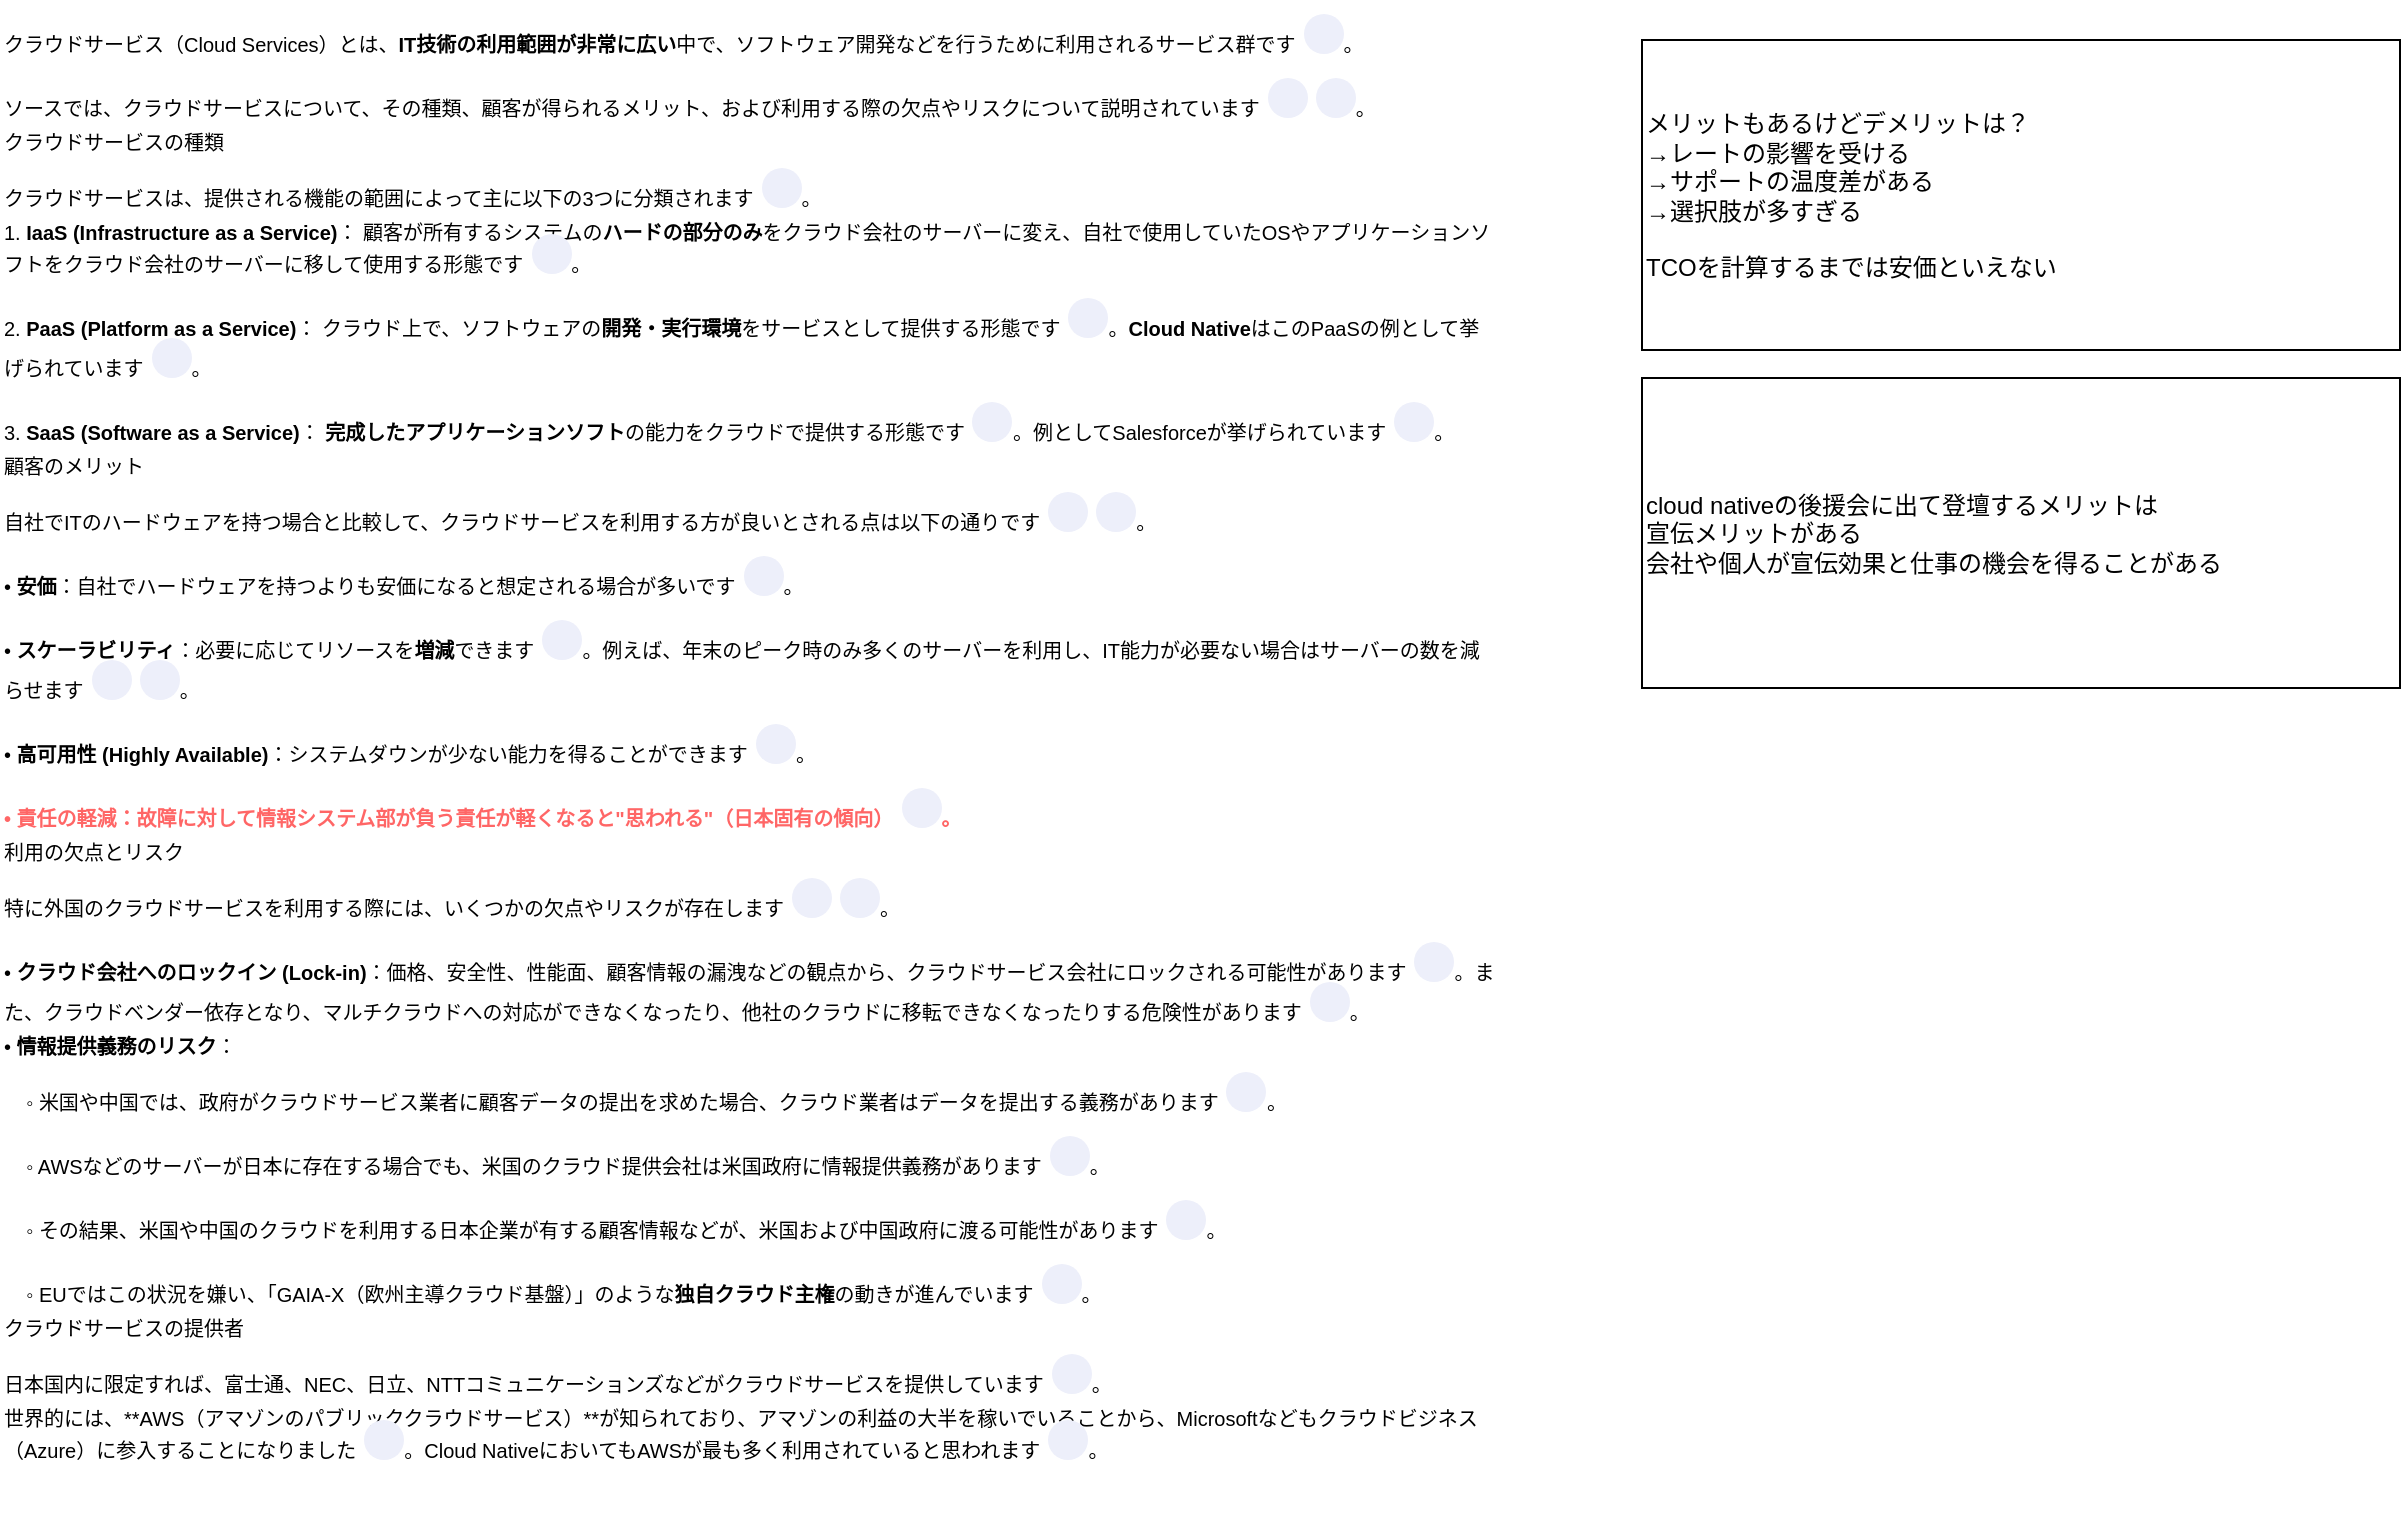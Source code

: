 <mxfile version="28.2.3">
  <diagram name="ページ1" id="MJAz-VtTbIhIS10xH3cN">
    <mxGraphModel dx="1078" dy="933" grid="0" gridSize="10" guides="1" tooltips="1" connect="1" arrows="1" fold="1" page="1" pageScale="1" pageWidth="827" pageHeight="1169" math="0" shadow="0">
      <root>
        <mxCell id="0" />
        <mxCell id="1" parent="0" />
        <mxCell id="_r5Ha-2MLwBzfNucuxSq-2" value="&lt;div style=&quot;line-height: 0%;&quot;&gt;&lt;div class=&quot;paragraph normal ng-star-inserted&quot; data-start-index=&quot;0&quot; style=&quot;font-style: normal; font-variant: normal; font-size-adjust: none; font-kerning: auto; font-optical-sizing: auto; font-feature-settings: normal; font-variation-settings: normal; font-weight: 400; font-stretch: normal; font-family: &amp;quot;Google Sans Text&amp;quot;, &amp;quot;Google Sans&amp;quot;, sans-serif; letter-spacing: normal; margin-block-end: 0.75rem;&quot;&gt;&lt;font style=&quot;font-size: 10px;&quot;&gt;&lt;span data-start-index=&quot;0&quot; class=&quot;ng-star-inserted&quot;&gt;クラウドサービス（Cloud Services）とは、&lt;/span&gt;&lt;b data-start-index=&quot;27&quot; class=&quot;ng-star-inserted&quot;&gt;IT技術の利用範囲が非常に広い&lt;/b&gt;&lt;span data-start-index=&quot;42&quot; class=&quot;ng-star-inserted&quot;&gt;中で、ソフトウェア開発などを行うために利用されるサービス群です&lt;/span&gt;&lt;span style=&quot;&quot; class=&quot;ng-star-inserted&quot;&gt;&lt;button class=&quot;xap-inline-dialog citation-marker ng-star-inserted&quot; aria-haspopup=&quot;dialog&quot; aria-describedby=&quot;cdk-describedby-message-ng-1-17&quot; data-disabled=&quot;false&quot; style=&quot;font-style: normal; font-variant: normal; font-size-adjust: none; font-kerning: auto; font-optical-sizing: auto; font-feature-settings: normal; font-variation-settings: normal; font-weight: 500; font-stretch: normal; line-height: 16px; font-family: &amp;quot;Google Sans Text&amp;quot;, &amp;quot;Google Sans&amp;quot;, sans-serif; letter-spacing: 0.096px; border: 0px; border-radius: 50%; height: 20px; margin-inline-start: 4px; min-width: 20px; cursor: pointer; background-color: rgb(237, 239, 250); color: rgb(27, 27, 28); transition: opacity 0.2s linear; opacity: 1; user-select: none;&quot;&gt;&lt;/button&gt;&lt;/span&gt;&lt;span data-start-index=&quot;73&quot; class=&quot;ng-star-inserted&quot;&gt;。&lt;/span&gt;&lt;/font&gt;&lt;/div&gt;&lt;div class=&quot;paragraph normal ng-star-inserted&quot; data-start-index=&quot;74&quot; style=&quot;font-style: normal; font-variant: normal; font-size-adjust: none; font-kerning: auto; font-optical-sizing: auto; font-feature-settings: normal; font-variation-settings: normal; font-weight: 400; font-stretch: normal; font-family: &amp;quot;Google Sans Text&amp;quot;, &amp;quot;Google Sans&amp;quot;, sans-serif; letter-spacing: normal; margin-block-end: 0.75rem;&quot;&gt;&lt;font style=&quot;font-size: 10px;&quot;&gt;&lt;span data-start-index=&quot;74&quot; class=&quot;ng-star-inserted&quot;&gt;ソースでは、クラウドサービスについて、その種類、顧客が得られるメリット、および利用する際の欠点やリスクについて説明されています&lt;/span&gt;&lt;span class=&quot;ng-star-inserted&quot;&gt;&lt;button class=&quot;xap-inline-dialog citation-marker ng-star-inserted&quot; aria-haspopup=&quot;dialog&quot; aria-describedby=&quot;cdk-describedby-message-ng-1-17&quot; data-disabled=&quot;false&quot; style=&quot;font-style: normal; font-variant: normal; font-size-adjust: none; font-kerning: auto; font-optical-sizing: auto; font-feature-settings: normal; font-variation-settings: normal; font-weight: 500; font-stretch: normal; line-height: 16px; font-family: &amp;quot;Google Sans Text&amp;quot;, &amp;quot;Google Sans&amp;quot;, sans-serif; letter-spacing: 0.096px; border: 0px; border-radius: 50%; height: 20px; margin-inline-start: 4px; min-width: 20px; cursor: pointer; background-color: rgb(237, 239, 250); color: rgb(27, 27, 28); transition: opacity 0.2s linear; opacity: 1; user-select: none;&quot;&gt;&lt;/button&gt;&lt;/span&gt;&lt;span class=&quot;ng-star-inserted&quot;&gt;&lt;button class=&quot;xap-inline-dialog citation-marker ng-star-inserted&quot; aria-haspopup=&quot;dialog&quot; aria-describedby=&quot;cdk-describedby-message-ng-1-17&quot; data-disabled=&quot;false&quot; style=&quot;font-style: normal; font-variant: normal; font-size-adjust: none; font-kerning: auto; font-optical-sizing: auto; font-feature-settings: normal; font-variation-settings: normal; font-weight: 500; font-stretch: normal; line-height: 16px; font-family: &amp;quot;Google Sans Text&amp;quot;, &amp;quot;Google Sans&amp;quot;, sans-serif; letter-spacing: 0.096px; border: 0px; border-radius: 50%; height: 20px; margin-inline-start: 4px; min-width: 20px; cursor: pointer; background-color: rgb(237, 239, 250); color: rgb(27, 27, 28); transition: opacity 0.2s linear; opacity: 1; user-select: none;&quot;&gt;&lt;/button&gt;&lt;/span&gt;&lt;span data-start-index=&quot;137&quot; class=&quot;ng-star-inserted&quot;&gt;。&lt;/span&gt;&lt;/font&gt;&lt;/div&gt;&lt;div class=&quot;paragraph heading3 ng-star-inserted&quot; data-start-index=&quot;138&quot; style=&quot;font-style: normal; font-variant: normal; font-size-adjust: none; font-kerning: auto; font-optical-sizing: auto; font-feature-settings: normal; font-variation-settings: normal; font-weight: 500; font-stretch: normal; font-family: &amp;quot;Google Sans Text&amp;quot;, &amp;quot;Google Sans&amp;quot;, sans-serif; letter-spacing: normal; margin-block-end: 0.75rem;&quot;&gt;&lt;span data-start-index=&quot;138&quot; class=&quot;ng-star-inserted&quot;&gt;&lt;font style=&quot;font-size: 10px;&quot;&gt;クラウドサービスの種類&lt;/font&gt;&lt;/span&gt;&lt;/div&gt;&lt;div class=&quot;paragraph normal ng-star-inserted&quot; data-start-index=&quot;149&quot; style=&quot;font-style: normal; font-variant: normal; font-size-adjust: none; font-kerning: auto; font-optical-sizing: auto; font-feature-settings: normal; font-variation-settings: normal; font-weight: 400; font-stretch: normal; font-family: &amp;quot;Google Sans Text&amp;quot;, &amp;quot;Google Sans&amp;quot;, sans-serif; letter-spacing: normal; margin-block-end: 0.75rem;&quot;&gt;&lt;font style=&quot;font-size: 10px;&quot;&gt;&lt;span data-start-index=&quot;149&quot; class=&quot;ng-star-inserted&quot;&gt;クラウドサービスは、提供される機能の範囲によって主に以下の3つに分類されます&lt;/span&gt;&lt;span class=&quot;ng-star-inserted&quot;&gt;&lt;button class=&quot;xap-inline-dialog citation-marker ng-star-inserted&quot; aria-haspopup=&quot;dialog&quot; aria-describedby=&quot;cdk-describedby-message-ng-1-17&quot; data-disabled=&quot;false&quot; style=&quot;font-style: normal; font-variant: normal; font-size-adjust: none; font-kerning: auto; font-optical-sizing: auto; font-feature-settings: normal; font-variation-settings: normal; font-weight: 500; font-stretch: normal; line-height: 16px; font-family: &amp;quot;Google Sans Text&amp;quot;, &amp;quot;Google Sans&amp;quot;, sans-serif; letter-spacing: 0.096px; border: 0px; border-radius: 50%; height: 20px; margin-inline-start: 4px; min-width: 20px; cursor: pointer; background-color: rgb(237, 239, 250); color: rgb(27, 27, 28); transition: opacity 0.2s linear; opacity: 1; user-select: none;&quot;&gt;&lt;/button&gt;&lt;/span&gt;&lt;span data-start-index=&quot;187&quot; class=&quot;ng-star-inserted&quot;&gt;。&lt;/span&gt;&lt;/font&gt;&lt;/div&gt;&lt;div class=&quot;paragraph normal ng-star-inserted&quot; data-start-index=&quot;188&quot; style=&quot;font-style: normal; font-variant: normal; font-size-adjust: none; font-kerning: auto; font-optical-sizing: auto; font-feature-settings: normal; font-variation-settings: normal; font-weight: 400; font-stretch: normal; font-family: &amp;quot;Google Sans Text&amp;quot;, &amp;quot;Google Sans&amp;quot;, sans-serif; letter-spacing: normal; margin-block-end: 0.75rem;&quot;&gt;&lt;font style=&quot;font-size: 10px;&quot;&gt;&lt;span class=&quot;ng-star-inserted&quot;&gt;1. &lt;/span&gt;&lt;b data-start-index=&quot;188&quot; class=&quot;ng-star-inserted&quot;&gt;IaaS (Infrastructure as a Service)&lt;/b&gt;&lt;span data-start-index=&quot;222&quot; class=&quot;ng-star-inserted&quot;&gt;：&lt;/span&gt;&lt;span data-start-index=&quot;223&quot; class=&quot;ng-star-inserted&quot;&gt; &lt;/span&gt;&lt;span data-start-index=&quot;224&quot; class=&quot;ng-star-inserted&quot;&gt;顧客が所有するシステムの&lt;/span&gt;&lt;b data-start-index=&quot;236&quot; class=&quot;ng-star-inserted&quot;&gt;ハードの部分のみ&lt;/b&gt;&lt;span data-start-index=&quot;244&quot; class=&quot;ng-star-inserted&quot;&gt;をクラウド会社のサーバーに変え、自社で使用していたOSやアプリケーションソフトをクラウド会社のサーバーに移して使用する形態です&lt;/span&gt;&lt;span class=&quot;ng-star-inserted&quot;&gt;&lt;button class=&quot;xap-inline-dialog citation-marker ng-star-inserted&quot; aria-haspopup=&quot;dialog&quot; aria-describedby=&quot;cdk-describedby-message-ng-1-17&quot; data-disabled=&quot;false&quot; style=&quot;font-style: normal; font-variant: normal; font-size-adjust: none; font-kerning: auto; font-optical-sizing: auto; font-feature-settings: normal; font-variation-settings: normal; font-weight: 500; font-stretch: normal; line-height: 16px; font-family: &amp;quot;Google Sans Text&amp;quot;, &amp;quot;Google Sans&amp;quot;, sans-serif; letter-spacing: 0.096px; border: 0px; border-radius: 50%; height: 20px; margin-inline-start: 4px; min-width: 20px; cursor: pointer; background-color: rgb(237, 239, 250); color: rgb(27, 27, 28); transition: opacity 0.2s linear; opacity: 1; user-select: none;&quot;&gt;&lt;/button&gt;&lt;/span&gt;&lt;span data-start-index=&quot;307&quot; class=&quot;ng-star-inserted&quot;&gt;。&lt;/span&gt;&lt;/font&gt;&lt;/div&gt;&lt;div class=&quot;paragraph normal ng-star-inserted&quot; data-start-index=&quot;308&quot; style=&quot;font-style: normal; font-variant: normal; font-size-adjust: none; font-kerning: auto; font-optical-sizing: auto; font-feature-settings: normal; font-variation-settings: normal; font-weight: 400; font-stretch: normal; font-family: &amp;quot;Google Sans Text&amp;quot;, &amp;quot;Google Sans&amp;quot;, sans-serif; letter-spacing: normal; margin-block-end: 0.75rem;&quot;&gt;&lt;font style=&quot;font-size: 10px;&quot;&gt;&lt;span class=&quot;ng-star-inserted&quot;&gt;2. &lt;/span&gt;&lt;b data-start-index=&quot;308&quot; class=&quot;ng-star-inserted&quot;&gt;PaaS (Platform as a Service)&lt;/b&gt;&lt;span data-start-index=&quot;336&quot; class=&quot;ng-star-inserted&quot;&gt;：&lt;/span&gt;&lt;span data-start-index=&quot;337&quot; class=&quot;ng-star-inserted&quot;&gt; &lt;/span&gt;&lt;span data-start-index=&quot;338&quot; class=&quot;ng-star-inserted&quot;&gt;クラウド上で、ソフトウェアの&lt;/span&gt;&lt;b data-start-index=&quot;352&quot; class=&quot;ng-star-inserted&quot;&gt;開発・実行環境&lt;/b&gt;&lt;span data-start-index=&quot;359&quot; class=&quot;ng-star-inserted&quot;&gt;をサービスとして提供する形態です&lt;/span&gt;&lt;span class=&quot;ng-star-inserted&quot;&gt;&lt;button class=&quot;xap-inline-dialog citation-marker ng-star-inserted&quot; aria-haspopup=&quot;dialog&quot; aria-describedby=&quot;cdk-describedby-message-ng-1-17&quot; data-disabled=&quot;false&quot; style=&quot;font-style: normal; font-variant: normal; font-size-adjust: none; font-kerning: auto; font-optical-sizing: auto; font-feature-settings: normal; font-variation-settings: normal; font-weight: 500; font-stretch: normal; line-height: 16px; font-family: &amp;quot;Google Sans Text&amp;quot;, &amp;quot;Google Sans&amp;quot;, sans-serif; letter-spacing: 0.096px; border: 0px; border-radius: 50%; height: 20px; margin-inline-start: 4px; min-width: 20px; cursor: pointer; background-color: rgb(237, 239, 250); color: rgb(27, 27, 28); transition: opacity 0.2s linear; opacity: 1; user-select: none;&quot;&gt;&lt;/button&gt;&lt;/span&gt;&lt;span data-start-index=&quot;375&quot; class=&quot;ng-star-inserted&quot;&gt;。&lt;/span&gt;&lt;b data-start-index=&quot;376&quot; class=&quot;ng-star-inserted&quot;&gt;Cloud Native&lt;/b&gt;&lt;span data-start-index=&quot;388&quot; class=&quot;ng-star-inserted&quot;&gt;はこのPaaSの例として挙げられています&lt;/span&gt;&lt;span class=&quot;ng-star-inserted&quot;&gt;&lt;button class=&quot;xap-inline-dialog citation-marker ng-star-inserted&quot; aria-haspopup=&quot;dialog&quot; aria-describedby=&quot;cdk-describedby-message-ng-1-17&quot; data-disabled=&quot;false&quot; style=&quot;font-style: normal; font-variant: normal; font-size-adjust: none; font-kerning: auto; font-optical-sizing: auto; font-feature-settings: normal; font-variation-settings: normal; font-weight: 500; font-stretch: normal; line-height: 16px; font-family: &amp;quot;Google Sans Text&amp;quot;, &amp;quot;Google Sans&amp;quot;, sans-serif; letter-spacing: 0.096px; border: 0px; border-radius: 50%; height: 20px; margin-inline-start: 4px; min-width: 20px; cursor: pointer; background-color: rgb(237, 239, 250); color: rgb(27, 27, 28); transition: opacity 0.2s linear; opacity: 1; user-select: none;&quot;&gt;&lt;/button&gt;&lt;/span&gt;&lt;span data-start-index=&quot;408&quot; class=&quot;ng-star-inserted&quot;&gt;。&lt;/span&gt;&lt;/font&gt;&lt;/div&gt;&lt;div class=&quot;paragraph normal ng-star-inserted&quot; data-start-index=&quot;409&quot; style=&quot;font-style: normal; font-variant: normal; font-size-adjust: none; font-kerning: auto; font-optical-sizing: auto; font-feature-settings: normal; font-variation-settings: normal; font-weight: 400; font-stretch: normal; font-family: &amp;quot;Google Sans Text&amp;quot;, &amp;quot;Google Sans&amp;quot;, sans-serif; letter-spacing: normal; margin-block-end: 0.75rem;&quot;&gt;&lt;font style=&quot;font-size: 10px;&quot;&gt;&lt;span class=&quot;ng-star-inserted&quot;&gt;3. &lt;/span&gt;&lt;b data-start-index=&quot;409&quot; class=&quot;ng-star-inserted&quot;&gt;SaaS (Software as a Service)&lt;/b&gt;&lt;span data-start-index=&quot;437&quot; class=&quot;ng-star-inserted&quot;&gt;：&lt;/span&gt;&lt;span data-start-index=&quot;438&quot; class=&quot;ng-star-inserted&quot;&gt; &lt;/span&gt;&lt;b data-start-index=&quot;439&quot; class=&quot;ng-star-inserted&quot;&gt;完成したアプリケーションソフト&lt;/b&gt;&lt;span data-start-index=&quot;454&quot; class=&quot;ng-star-inserted&quot;&gt;の能力をクラウドで提供する形態です&lt;/span&gt;&lt;span class=&quot;ng-star-inserted&quot;&gt;&lt;button class=&quot;xap-inline-dialog citation-marker ng-star-inserted&quot; aria-haspopup=&quot;dialog&quot; aria-describedby=&quot;cdk-describedby-message-ng-1-17&quot; data-disabled=&quot;false&quot; style=&quot;font-style: normal; font-variant: normal; font-size-adjust: none; font-kerning: auto; font-optical-sizing: auto; font-feature-settings: normal; font-variation-settings: normal; font-weight: 500; font-stretch: normal; line-height: 16px; font-family: &amp;quot;Google Sans Text&amp;quot;, &amp;quot;Google Sans&amp;quot;, sans-serif; letter-spacing: 0.096px; border: 0px; border-radius: 50%; height: 20px; margin-inline-start: 4px; min-width: 20px; cursor: pointer; background-color: rgb(237, 239, 250); color: rgb(27, 27, 28); transition: opacity 0.2s linear; opacity: 1; user-select: none;&quot;&gt;&lt;/button&gt;&lt;/span&gt;&lt;span data-start-index=&quot;471&quot; class=&quot;ng-star-inserted&quot;&gt;。例としてSalesforceが挙げられています&lt;/span&gt;&lt;span class=&quot;ng-star-inserted&quot;&gt;&lt;button class=&quot;xap-inline-dialog citation-marker ng-star-inserted&quot; aria-haspopup=&quot;dialog&quot; aria-describedby=&quot;cdk-describedby-message-ng-1-17&quot; data-disabled=&quot;false&quot; style=&quot;font-style: normal; font-variant: normal; font-size-adjust: none; font-kerning: auto; font-optical-sizing: auto; font-feature-settings: normal; font-variation-settings: normal; font-weight: 500; font-stretch: normal; line-height: 16px; font-family: &amp;quot;Google Sans Text&amp;quot;, &amp;quot;Google Sans&amp;quot;, sans-serif; letter-spacing: 0.096px; border: 0px; border-radius: 50%; height: 20px; margin-inline-start: 4px; min-width: 20px; cursor: pointer; background-color: rgb(237, 239, 250); color: rgb(27, 27, 28); transition: opacity 0.2s linear; opacity: 1; user-select: none;&quot;&gt;&lt;/button&gt;&lt;/span&gt;&lt;span data-start-index=&quot;495&quot; class=&quot;ng-star-inserted&quot;&gt;。&lt;/span&gt;&lt;/font&gt;&lt;/div&gt;&lt;div class=&quot;paragraph heading3 ng-star-inserted&quot; data-start-index=&quot;496&quot; style=&quot;font-style: normal; font-variant: normal; font-size-adjust: none; font-kerning: auto; font-optical-sizing: auto; font-feature-settings: normal; font-variation-settings: normal; font-weight: 500; font-stretch: normal; font-family: &amp;quot;Google Sans Text&amp;quot;, &amp;quot;Google Sans&amp;quot;, sans-serif; letter-spacing: normal; margin-block-end: 0.75rem;&quot;&gt;&lt;span data-start-index=&quot;496&quot; class=&quot;ng-star-inserted&quot;&gt;&lt;font style=&quot;font-size: 10px;&quot;&gt;顧客のメリット&lt;/font&gt;&lt;/span&gt;&lt;/div&gt;&lt;div class=&quot;paragraph normal ng-star-inserted&quot; data-start-index=&quot;503&quot; style=&quot;font-style: normal; font-variant: normal; font-size-adjust: none; font-kerning: auto; font-optical-sizing: auto; font-feature-settings: normal; font-variation-settings: normal; font-weight: 400; font-stretch: normal; font-family: &amp;quot;Google Sans Text&amp;quot;, &amp;quot;Google Sans&amp;quot;, sans-serif; letter-spacing: normal; margin-block-end: 0.75rem;&quot;&gt;&lt;font style=&quot;font-size: 10px;&quot;&gt;&lt;span data-start-index=&quot;503&quot; class=&quot;ng-star-inserted&quot;&gt;自社でITのハードウェアを持つ場合と比較して、クラウドサービスを利用する方が良いとされる点は以下の通りです&lt;/span&gt;&lt;span class=&quot;ng-star-inserted&quot;&gt;&lt;button class=&quot;xap-inline-dialog citation-marker ng-star-inserted&quot; aria-haspopup=&quot;dialog&quot; aria-describedby=&quot;cdk-describedby-message-ng-1-17&quot; data-disabled=&quot;false&quot; style=&quot;font-style: normal; font-variant: normal; font-size-adjust: none; font-kerning: auto; font-optical-sizing: auto; font-feature-settings: normal; font-variation-settings: normal; font-weight: 500; font-stretch: normal; line-height: 16px; font-family: &amp;quot;Google Sans Text&amp;quot;, &amp;quot;Google Sans&amp;quot;, sans-serif; letter-spacing: 0.096px; border: 0px; border-radius: 50%; height: 20px; margin-inline-start: 4px; min-width: 20px; cursor: pointer; background-color: rgb(237, 239, 250); color: rgb(27, 27, 28); transition: opacity 0.2s linear; opacity: 1; user-select: none;&quot;&gt;&lt;/button&gt;&lt;/span&gt;&lt;span class=&quot;ng-star-inserted&quot;&gt;&lt;button class=&quot;xap-inline-dialog citation-marker ng-star-inserted&quot; aria-haspopup=&quot;dialog&quot; aria-describedby=&quot;cdk-describedby-message-ng-1-17&quot; data-disabled=&quot;false&quot; style=&quot;font-style: normal; font-variant: normal; font-size-adjust: none; font-kerning: auto; font-optical-sizing: auto; font-feature-settings: normal; font-variation-settings: normal; font-weight: 500; font-stretch: normal; line-height: 16px; font-family: &amp;quot;Google Sans Text&amp;quot;, &amp;quot;Google Sans&amp;quot;, sans-serif; letter-spacing: 0.096px; border: 0px; border-radius: 50%; height: 20px; margin-inline-start: 4px; min-width: 20px; cursor: pointer; background-color: rgb(237, 239, 250); color: rgb(27, 27, 28); transition: opacity 0.2s linear; opacity: 1; user-select: none;&quot;&gt;&lt;/button&gt;&lt;/span&gt;&lt;span data-start-index=&quot;556&quot; class=&quot;ng-star-inserted&quot;&gt;。&lt;/span&gt;&lt;/font&gt;&lt;/div&gt;&lt;div class=&quot;paragraph normal ng-star-inserted&quot; data-start-index=&quot;557&quot; style=&quot;font-style: normal; font-variant: normal; font-size-adjust: none; font-kerning: auto; font-optical-sizing: auto; font-feature-settings: normal; font-variation-settings: normal; font-weight: 400; font-stretch: normal; font-family: &amp;quot;Google Sans Text&amp;quot;, &amp;quot;Google Sans&amp;quot;, sans-serif; letter-spacing: normal; margin-block-end: 0.75rem;&quot;&gt;&lt;font style=&quot;font-size: 10px;&quot;&gt;&lt;span class=&quot;ng-star-inserted&quot;&gt;• &lt;/span&gt;&lt;b data-start-index=&quot;557&quot; class=&quot;ng-star-inserted&quot;&gt;安価&lt;/b&gt;&lt;span data-start-index=&quot;559&quot; class=&quot;ng-star-inserted&quot;&gt;：自社でハードウェアを持つよりも安価になると想定される場合が多いです&lt;/span&gt;&lt;span class=&quot;ng-star-inserted&quot;&gt;&lt;button class=&quot;xap-inline-dialog citation-marker ng-star-inserted&quot; aria-haspopup=&quot;dialog&quot; aria-describedby=&quot;cdk-describedby-message-ng-1-17&quot; data-disabled=&quot;false&quot; style=&quot;font-style: normal; font-variant: normal; font-size-adjust: none; font-kerning: auto; font-optical-sizing: auto; font-feature-settings: normal; font-variation-settings: normal; font-weight: 500; font-stretch: normal; line-height: 16px; font-family: &amp;quot;Google Sans Text&amp;quot;, &amp;quot;Google Sans&amp;quot;, sans-serif; letter-spacing: 0.096px; border: 0px; border-radius: 50%; height: 20px; margin-inline-start: 4px; min-width: 20px; cursor: pointer; background-color: rgb(237, 239, 250); color: rgb(27, 27, 28); transition: opacity 0.2s linear; opacity: 1; user-select: none;&quot;&gt;&lt;/button&gt;&lt;/span&gt;&lt;span data-start-index=&quot;593&quot; class=&quot;ng-star-inserted&quot;&gt;。&lt;/span&gt;&lt;/font&gt;&lt;/div&gt;&lt;div class=&quot;paragraph normal ng-star-inserted&quot; data-start-index=&quot;594&quot; style=&quot;font-style: normal; font-variant: normal; font-size-adjust: none; font-kerning: auto; font-optical-sizing: auto; font-feature-settings: normal; font-variation-settings: normal; font-weight: 400; font-stretch: normal; font-family: &amp;quot;Google Sans Text&amp;quot;, &amp;quot;Google Sans&amp;quot;, sans-serif; letter-spacing: normal; margin-block-end: 0.75rem;&quot;&gt;&lt;font style=&quot;font-size: 10px;&quot;&gt;&lt;span class=&quot;ng-star-inserted&quot;&gt;• &lt;/span&gt;&lt;b data-start-index=&quot;594&quot; class=&quot;ng-star-inserted&quot;&gt;スケーラビリティ&lt;/b&gt;&lt;span data-start-index=&quot;602&quot; class=&quot;ng-star-inserted&quot;&gt;：必要に応じてリソースを&lt;/span&gt;&lt;b data-start-index=&quot;614&quot; class=&quot;ng-star-inserted&quot;&gt;増減&lt;/b&gt;&lt;span data-start-index=&quot;616&quot; class=&quot;ng-star-inserted&quot;&gt;できます&lt;/span&gt;&lt;span class=&quot;ng-star-inserted&quot;&gt;&lt;button class=&quot;xap-inline-dialog citation-marker ng-star-inserted&quot; aria-haspopup=&quot;dialog&quot; aria-describedby=&quot;cdk-describedby-message-ng-1-17&quot; data-disabled=&quot;false&quot; style=&quot;font-style: normal; font-variant: normal; font-size-adjust: none; font-kerning: auto; font-optical-sizing: auto; font-feature-settings: normal; font-variation-settings: normal; font-weight: 500; font-stretch: normal; line-height: 16px; font-family: &amp;quot;Google Sans Text&amp;quot;, &amp;quot;Google Sans&amp;quot;, sans-serif; letter-spacing: 0.096px; border: 0px; border-radius: 50%; height: 20px; margin-inline-start: 4px; min-width: 20px; cursor: pointer; background-color: rgb(237, 239, 250); color: rgb(27, 27, 28); transition: opacity 0.2s linear; opacity: 1; user-select: none;&quot;&gt;&lt;/button&gt;&lt;/span&gt;&lt;span data-start-index=&quot;620&quot; class=&quot;ng-star-inserted&quot;&gt;。例えば、年末のピーク時のみ多くのサーバーを利用し、IT能力が必要ない場合はサーバーの数を減らせます&lt;/span&gt;&lt;span class=&quot;ng-star-inserted&quot;&gt;&lt;button class=&quot;xap-inline-dialog citation-marker ng-star-inserted&quot; aria-haspopup=&quot;dialog&quot; aria-describedby=&quot;cdk-describedby-message-ng-1-17&quot; data-disabled=&quot;false&quot; style=&quot;font-style: normal; font-variant: normal; font-size-adjust: none; font-kerning: auto; font-optical-sizing: auto; font-feature-settings: normal; font-variation-settings: normal; font-weight: 500; font-stretch: normal; line-height: 16px; font-family: &amp;quot;Google Sans Text&amp;quot;, &amp;quot;Google Sans&amp;quot;, sans-serif; letter-spacing: 0.096px; border: 0px; border-radius: 50%; height: 20px; margin-inline-start: 4px; min-width: 20px; cursor: pointer; background-color: rgb(237, 239, 250); color: rgb(27, 27, 28); transition: opacity 0.2s linear; opacity: 1; user-select: none;&quot;&gt;&lt;/button&gt;&lt;/span&gt;&lt;span class=&quot;ng-star-inserted&quot;&gt;&lt;button class=&quot;xap-inline-dialog citation-marker ng-star-inserted&quot; aria-haspopup=&quot;dialog&quot; aria-describedby=&quot;cdk-describedby-message-ng-1-17&quot; data-disabled=&quot;false&quot; style=&quot;font-style: normal; font-variant: normal; font-size-adjust: none; font-kerning: auto; font-optical-sizing: auto; font-feature-settings: normal; font-variation-settings: normal; font-weight: 500; font-stretch: normal; line-height: 16px; font-family: &amp;quot;Google Sans Text&amp;quot;, &amp;quot;Google Sans&amp;quot;, sans-serif; letter-spacing: 0.096px; border: 0px; border-radius: 50%; height: 20px; margin-inline-start: 4px; min-width: 20px; cursor: pointer; background-color: rgb(237, 239, 250); color: rgb(27, 27, 28); transition: opacity 0.2s linear; opacity: 1; user-select: none;&quot;&gt;&lt;/button&gt;&lt;/span&gt;&lt;span data-start-index=&quot;670&quot; class=&quot;ng-star-inserted&quot;&gt;。&lt;/span&gt;&lt;/font&gt;&lt;/div&gt;&lt;div class=&quot;paragraph normal ng-star-inserted&quot; data-start-index=&quot;671&quot; style=&quot;font-style: normal; font-variant: normal; font-size-adjust: none; font-kerning: auto; font-optical-sizing: auto; font-feature-settings: normal; font-variation-settings: normal; font-weight: 400; font-stretch: normal; font-family: &amp;quot;Google Sans Text&amp;quot;, &amp;quot;Google Sans&amp;quot;, sans-serif; letter-spacing: normal; margin-block-end: 0.75rem;&quot;&gt;&lt;font style=&quot;font-size: 10px;&quot;&gt;&lt;span class=&quot;ng-star-inserted&quot;&gt;• &lt;/span&gt;&lt;b data-start-index=&quot;671&quot; class=&quot;ng-star-inserted&quot;&gt;高可用性 (Highly Available)&lt;/b&gt;&lt;span data-start-index=&quot;694&quot; class=&quot;ng-star-inserted&quot;&gt;：システムダウンが少ない能力を得ることができます&lt;/span&gt;&lt;span class=&quot;ng-star-inserted&quot;&gt;&lt;button class=&quot;xap-inline-dialog citation-marker ng-star-inserted&quot; aria-haspopup=&quot;dialog&quot; aria-describedby=&quot;cdk-describedby-message-ng-1-17&quot; data-disabled=&quot;false&quot; style=&quot;font-style: normal; font-variant: normal; font-size-adjust: none; font-kerning: auto; font-optical-sizing: auto; font-feature-settings: normal; font-variation-settings: normal; font-weight: 500; font-stretch: normal; line-height: 16px; font-family: &amp;quot;Google Sans Text&amp;quot;, &amp;quot;Google Sans&amp;quot;, sans-serif; letter-spacing: 0.096px; border: 0px; border-radius: 50%; height: 20px; margin-inline-start: 4px; min-width: 20px; cursor: pointer; background-color: rgb(237, 239, 250); color: rgb(27, 27, 28); transition: opacity 0.2s linear; opacity: 1; user-select: none;&quot;&gt;&lt;/button&gt;&lt;/span&gt;&lt;span data-start-index=&quot;718&quot; class=&quot;ng-star-inserted&quot;&gt;。&lt;/span&gt;&lt;/font&gt;&lt;/div&gt;&lt;div class=&quot;paragraph normal ng-star-inserted&quot; data-start-index=&quot;719&quot; style=&quot;font-style: normal; font-variant: normal; font-size-adjust: none; font-kerning: auto; font-optical-sizing: auto; font-feature-settings: normal; font-variation-settings: normal; font-stretch: normal; font-family: &amp;quot;Google Sans Text&amp;quot;, &amp;quot;Google Sans&amp;quot;, sans-serif; letter-spacing: normal; margin-block-end: 0.75rem;&quot;&gt;&lt;font style=&quot;color: rgb(255, 102, 102); font-size: 10px;&quot;&gt;&lt;b&gt;&lt;span class=&quot;ng-star-inserted&quot;&gt;• &lt;/span&gt;&lt;span data-start-index=&quot;719&quot; class=&quot;ng-star-inserted&quot;&gt;責任の軽減&lt;/span&gt;&lt;span data-start-index=&quot;724&quot; class=&quot;ng-star-inserted&quot;&gt;：故障に対して情報システム部が負う責任が軽くなると&quot;思われる&quot;（日本固有の傾向）&lt;/span&gt;&lt;span style=&quot;&quot; class=&quot;ng-star-inserted&quot;&gt;&lt;button class=&quot;xap-inline-dialog citation-marker ng-star-inserted&quot; aria-haspopup=&quot;dialog&quot; aria-describedby=&quot;cdk-describedby-message-ng-1-17&quot; data-disabled=&quot;false&quot; style=&quot;font-style: normal; font-variant: normal; font-size-adjust: none; font-kerning: auto; font-optical-sizing: auto; font-feature-settings: normal; font-variation-settings: normal; font-stretch: normal; line-height: 16px; font-family: &amp;quot;Google Sans Text&amp;quot;, &amp;quot;Google Sans&amp;quot;, sans-serif; letter-spacing: 0.096px; border: 0px; border-radius: 50%; height: 20px; margin-inline-start: 4px; min-width: 20px; cursor: pointer; background-color: rgb(237, 239, 250); transition: opacity 0.2s linear; opacity: 1; user-select: none; color: rgb(27, 27, 28);&quot;&gt;&lt;/button&gt;&lt;/span&gt;&lt;span data-start-index=&quot;764&quot; class=&quot;ng-star-inserted&quot;&gt;。&lt;/span&gt;&lt;/b&gt;&lt;/font&gt;&lt;/div&gt;&lt;div class=&quot;paragraph heading3 ng-star-inserted&quot; data-start-index=&quot;765&quot; style=&quot;font-style: normal; font-variant: normal; font-size-adjust: none; font-kerning: auto; font-optical-sizing: auto; font-feature-settings: normal; font-variation-settings: normal; font-weight: 500; font-stretch: normal; font-family: &amp;quot;Google Sans Text&amp;quot;, &amp;quot;Google Sans&amp;quot;, sans-serif; letter-spacing: normal; margin-block-end: 0.75rem;&quot;&gt;&lt;span data-start-index=&quot;765&quot; class=&quot;ng-star-inserted&quot;&gt;&lt;font style=&quot;font-size: 10px;&quot;&gt;利用の欠点とリスク&lt;/font&gt;&lt;/span&gt;&lt;/div&gt;&lt;div class=&quot;paragraph normal ng-star-inserted&quot; data-start-index=&quot;774&quot; style=&quot;font-style: normal; font-variant: normal; font-size-adjust: none; font-kerning: auto; font-optical-sizing: auto; font-feature-settings: normal; font-variation-settings: normal; font-weight: 400; font-stretch: normal; font-family: &amp;quot;Google Sans Text&amp;quot;, &amp;quot;Google Sans&amp;quot;, sans-serif; letter-spacing: normal; margin-block-end: 0.75rem;&quot;&gt;&lt;font style=&quot;font-size: 10px;&quot;&gt;&lt;span data-start-index=&quot;774&quot; class=&quot;ng-star-inserted&quot;&gt;特に外国のクラウドサービスを利用する際には、いくつかの欠点やリスクが存在します&lt;/span&gt;&lt;span class=&quot;ng-star-inserted&quot;&gt;&lt;button class=&quot;xap-inline-dialog citation-marker ng-star-inserted&quot; aria-haspopup=&quot;dialog&quot; aria-describedby=&quot;cdk-describedby-message-ng-1-17&quot; data-disabled=&quot;false&quot; style=&quot;font-style: normal; font-variant: normal; font-size-adjust: none; font-kerning: auto; font-optical-sizing: auto; font-feature-settings: normal; font-variation-settings: normal; font-weight: 500; font-stretch: normal; line-height: 16px; font-family: &amp;quot;Google Sans Text&amp;quot;, &amp;quot;Google Sans&amp;quot;, sans-serif; letter-spacing: 0.096px; border: 0px; border-radius: 50%; height: 20px; margin-inline-start: 4px; min-width: 20px; cursor: pointer; background-color: rgb(237, 239, 250); color: rgb(27, 27, 28); transition: opacity 0.2s linear; opacity: 1; user-select: none;&quot;&gt;&lt;/button&gt;&lt;/span&gt;&lt;span class=&quot;ng-star-inserted&quot;&gt;&lt;button class=&quot;citation-marker&quot; style=&quot;font-style: normal; font-variant: normal; font-size-adjust: none; font-kerning: auto; font-optical-sizing: auto; font-feature-settings: normal; font-variation-settings: normal; font-weight: 500; font-stretch: normal; line-height: 16px; font-family: &amp;quot;Google Sans Text&amp;quot;, &amp;quot;Google Sans&amp;quot;, sans-serif; letter-spacing: 0.096px; border: 0px; border-radius: 50%; height: 20px; margin-inline-start: 4px; min-width: 20px; cursor: pointer; background-color: rgb(237, 239, 250); color: rgb(27, 27, 28); transition: opacity 0.2s linear; opacity: 1; user-select: none;&quot;&gt;&lt;/button&gt;&lt;/span&gt;&lt;span data-start-index=&quot;813&quot; class=&quot;ng-star-inserted&quot;&gt;。&lt;/span&gt;&lt;/font&gt;&lt;/div&gt;&lt;div class=&quot;paragraph normal ng-star-inserted&quot; data-start-index=&quot;814&quot; style=&quot;font-style: normal; font-variant: normal; font-size-adjust: none; font-kerning: auto; font-optical-sizing: auto; font-feature-settings: normal; font-variation-settings: normal; font-weight: 400; font-stretch: normal; font-family: &amp;quot;Google Sans Text&amp;quot;, &amp;quot;Google Sans&amp;quot;, sans-serif; letter-spacing: normal; margin-block-end: 0.75rem;&quot;&gt;&lt;font style=&quot;font-size: 10px;&quot;&gt;&lt;span class=&quot;ng-star-inserted&quot;&gt;• &lt;/span&gt;&lt;b data-start-index=&quot;814&quot; class=&quot;ng-star-inserted&quot;&gt;クラウド会社へのロックイン (Lock-in)&lt;/b&gt;&lt;span data-start-index=&quot;837&quot; class=&quot;ng-star-inserted&quot;&gt;：価格、安全性、性能面、顧客情報の漏洩などの観点から、クラウドサービス会社にロックされる可能性があります&lt;/span&gt;&lt;span class=&quot;ng-star-inserted&quot;&gt;&lt;button class=&quot;xap-inline-dialog citation-marker ng-star-inserted&quot; aria-haspopup=&quot;dialog&quot; aria-describedby=&quot;cdk-describedby-message-ng-1-17&quot; data-disabled=&quot;false&quot; style=&quot;font-style: normal; font-variant: normal; font-size-adjust: none; font-kerning: auto; font-optical-sizing: auto; font-feature-settings: normal; font-variation-settings: normal; font-weight: 500; font-stretch: normal; line-height: 16px; font-family: &amp;quot;Google Sans Text&amp;quot;, &amp;quot;Google Sans&amp;quot;, sans-serif; letter-spacing: 0.096px; border: 0px; border-radius: 50%; height: 20px; margin-inline-start: 4px; min-width: 20px; cursor: pointer; background-color: rgb(237, 239, 250); color: rgb(27, 27, 28); transition: opacity 0.2s linear; opacity: 1; user-select: none;&quot;&gt;&lt;/button&gt;&lt;/span&gt;&lt;span data-start-index=&quot;889&quot; class=&quot;ng-star-inserted&quot;&gt;。また、クラウドベンダー依存となり、マルチクラウドへの対応ができなくなったり、他社のクラウドに移転できなくなったりする危険性があります&lt;/span&gt;&lt;span class=&quot;ng-star-inserted&quot;&gt;&lt;button class=&quot;xap-inline-dialog citation-marker ng-star-inserted&quot; aria-haspopup=&quot;dialog&quot; aria-describedby=&quot;cdk-describedby-message-ng-1-17&quot; data-disabled=&quot;false&quot; style=&quot;font-style: normal; font-variant: normal; font-size-adjust: none; font-kerning: auto; font-optical-sizing: auto; font-feature-settings: normal; font-variation-settings: normal; font-weight: 500; font-stretch: normal; line-height: 16px; font-family: &amp;quot;Google Sans Text&amp;quot;, &amp;quot;Google Sans&amp;quot;, sans-serif; letter-spacing: 0.096px; border: 0px; border-radius: 50%; height: 20px; margin-inline-start: 4px; min-width: 20px; cursor: pointer; background-color: rgb(237, 239, 250); color: rgb(27, 27, 28); transition: opacity 0.2s linear; opacity: 1; user-select: none;&quot;&gt;&lt;/button&gt;&lt;/span&gt;&lt;span data-start-index=&quot;956&quot; class=&quot;ng-star-inserted&quot;&gt;。&lt;/span&gt;&lt;/font&gt;&lt;/div&gt;&lt;div class=&quot;paragraph normal ng-star-inserted&quot; data-start-index=&quot;957&quot; style=&quot;font-style: normal; font-variant: normal; font-size-adjust: none; font-kerning: auto; font-optical-sizing: auto; font-feature-settings: normal; font-variation-settings: normal; font-weight: 400; font-stretch: normal; font-family: &amp;quot;Google Sans Text&amp;quot;, &amp;quot;Google Sans&amp;quot;, sans-serif; letter-spacing: normal; margin-block-end: 0.75rem;&quot;&gt;&lt;font style=&quot;font-size: 10px;&quot;&gt;&lt;span class=&quot;ng-star-inserted&quot;&gt;• &lt;/span&gt;&lt;b data-start-index=&quot;957&quot; class=&quot;ng-star-inserted&quot;&gt;情報提供義務のリスク&lt;/b&gt;&lt;span data-start-index=&quot;967&quot; class=&quot;ng-star-inserted&quot;&gt;：&lt;/span&gt;&lt;/font&gt;&lt;/div&gt;&lt;div class=&quot;paragraph normal ng-star-inserted&quot; data-start-index=&quot;968&quot; style=&quot;font-style: normal; font-variant: normal; font-size-adjust: none; font-kerning: auto; font-optical-sizing: auto; font-feature-settings: normal; font-variation-settings: normal; font-weight: 400; font-stretch: normal; font-family: &amp;quot;Google Sans Text&amp;quot;, &amp;quot;Google Sans&amp;quot;, sans-serif; letter-spacing: normal; margin-block-end: 0.75rem;&quot;&gt;&lt;font style=&quot;font-size: 10px;&quot;&gt;&lt;span class=&quot;ng-star-inserted&quot;&gt;&amp;nbsp;&amp;nbsp;&amp;nbsp;&amp;nbsp;◦ &lt;/span&gt;&lt;span data-start-index=&quot;968&quot; class=&quot;ng-star-inserted&quot;&gt;米国や中国では、政府がクラウドサービス業者に顧客データの提出を求めた場合、クラウド業者はデータを提出する義務があります&lt;/span&gt;&lt;span class=&quot;ng-star-inserted&quot;&gt;&lt;button class=&quot;xap-inline-dialog citation-marker ng-star-inserted&quot; aria-haspopup=&quot;dialog&quot; aria-describedby=&quot;cdk-describedby-message-ng-1-17&quot; data-disabled=&quot;false&quot; style=&quot;font-style: normal; font-variant: normal; font-size-adjust: none; font-kerning: auto; font-optical-sizing: auto; font-feature-settings: normal; font-variation-settings: normal; font-weight: 500; font-stretch: normal; line-height: 16px; font-family: &amp;quot;Google Sans Text&amp;quot;, &amp;quot;Google Sans&amp;quot;, sans-serif; letter-spacing: 0.096px; border: 0px; border-radius: 50%; height: 20px; margin-inline-start: 4px; min-width: 20px; cursor: pointer; background-color: rgb(237, 239, 250); color: rgb(27, 27, 28); transition: opacity 0.2s linear; opacity: 1; user-select: none;&quot;&gt;&lt;/button&gt;&lt;/span&gt;&lt;span data-start-index=&quot;1027&quot; class=&quot;ng-star-inserted&quot;&gt;。&lt;/span&gt;&lt;/font&gt;&lt;/div&gt;&lt;div class=&quot;paragraph normal ng-star-inserted&quot; data-start-index=&quot;1028&quot; style=&quot;font-style: normal; font-variant: normal; font-size-adjust: none; font-kerning: auto; font-optical-sizing: auto; font-feature-settings: normal; font-variation-settings: normal; font-weight: 400; font-stretch: normal; font-family: &amp;quot;Google Sans Text&amp;quot;, &amp;quot;Google Sans&amp;quot;, sans-serif; letter-spacing: normal; margin-block-end: 0.75rem;&quot;&gt;&lt;font style=&quot;font-size: 10px;&quot;&gt;&lt;span class=&quot;ng-star-inserted&quot;&gt;&amp;nbsp;&amp;nbsp;&amp;nbsp;&amp;nbsp;◦ &lt;/span&gt;&lt;span data-start-index=&quot;1028&quot; class=&quot;ng-star-inserted&quot;&gt;AWSなどのサーバーが日本に存在する場合でも、米国のクラウド提供会社は米国政府に情報提供義務があります&lt;/span&gt;&lt;span class=&quot;ng-star-inserted&quot;&gt;&lt;button class=&quot;xap-inline-dialog citation-marker ng-star-inserted&quot; aria-haspopup=&quot;dialog&quot; aria-describedby=&quot;cdk-describedby-message-ng-1-17&quot; data-disabled=&quot;false&quot; style=&quot;font-style: normal; font-variant: normal; font-size-adjust: none; font-kerning: auto; font-optical-sizing: auto; font-feature-settings: normal; font-variation-settings: normal; font-weight: 500; font-stretch: normal; line-height: 16px; font-family: &amp;quot;Google Sans Text&amp;quot;, &amp;quot;Google Sans&amp;quot;, sans-serif; letter-spacing: 0.096px; border: 0px; border-radius: 50%; height: 20px; margin-inline-start: 4px; min-width: 20px; cursor: pointer; background-color: rgb(237, 239, 250); color: rgb(27, 27, 28); transition: opacity 0.2s linear; opacity: 1; user-select: none;&quot;&gt;&lt;/button&gt;&lt;/span&gt;&lt;span data-start-index=&quot;1079&quot; class=&quot;ng-star-inserted&quot;&gt;。&lt;/span&gt;&lt;/font&gt;&lt;/div&gt;&lt;div class=&quot;paragraph normal ng-star-inserted&quot; data-start-index=&quot;1080&quot; style=&quot;font-style: normal; font-variant: normal; font-size-adjust: none; font-kerning: auto; font-optical-sizing: auto; font-feature-settings: normal; font-variation-settings: normal; font-weight: 400; font-stretch: normal; font-family: &amp;quot;Google Sans Text&amp;quot;, &amp;quot;Google Sans&amp;quot;, sans-serif; letter-spacing: normal; margin-block-end: 0.75rem;&quot;&gt;&lt;font style=&quot;font-size: 10px;&quot;&gt;&lt;span class=&quot;ng-star-inserted&quot;&gt;&amp;nbsp;&amp;nbsp;&amp;nbsp;&amp;nbsp;◦ &lt;/span&gt;&lt;span data-start-index=&quot;1080&quot; class=&quot;ng-star-inserted&quot;&gt;その結果、米国や中国のクラウドを利用する日本企業が有する顧客情報などが、米国および中国政府に渡る可能性があります&lt;/span&gt;&lt;span class=&quot;ng-star-inserted&quot;&gt;&lt;button class=&quot;xap-inline-dialog citation-marker ng-star-inserted&quot; aria-haspopup=&quot;dialog&quot; aria-describedby=&quot;cdk-describedby-message-ng-1-17&quot; data-disabled=&quot;false&quot; style=&quot;font-style: normal; font-variant: normal; font-size-adjust: none; font-kerning: auto; font-optical-sizing: auto; font-feature-settings: normal; font-variation-settings: normal; font-weight: 500; font-stretch: normal; line-height: 16px; font-family: &amp;quot;Google Sans Text&amp;quot;, &amp;quot;Google Sans&amp;quot;, sans-serif; letter-spacing: 0.096px; border: 0px; border-radius: 50%; height: 20px; margin-inline-start: 4px; min-width: 20px; cursor: pointer; background-color: rgb(237, 239, 250); color: rgb(27, 27, 28); transition: opacity 0.2s linear; opacity: 1; user-select: none;&quot;&gt;&lt;/button&gt;&lt;/span&gt;&lt;span data-start-index=&quot;1136&quot; class=&quot;ng-star-inserted&quot;&gt;。&lt;/span&gt;&lt;/font&gt;&lt;/div&gt;&lt;div class=&quot;paragraph normal ng-star-inserted&quot; data-start-index=&quot;1137&quot; style=&quot;font-style: normal; font-variant: normal; font-size-adjust: none; font-kerning: auto; font-optical-sizing: auto; font-feature-settings: normal; font-variation-settings: normal; font-weight: 400; font-stretch: normal; font-family: &amp;quot;Google Sans Text&amp;quot;, &amp;quot;Google Sans&amp;quot;, sans-serif; letter-spacing: normal; margin-block-end: 0.75rem;&quot;&gt;&lt;font style=&quot;font-size: 10px;&quot;&gt;&lt;span class=&quot;ng-star-inserted&quot;&gt;&amp;nbsp;&amp;nbsp;&amp;nbsp;&amp;nbsp;◦ &lt;/span&gt;&lt;span data-start-index=&quot;1137&quot; class=&quot;ng-star-inserted&quot;&gt;EUではこの状況を嫌い、「GAIA-X（欧州主導クラウド基盤）」のような&lt;/span&gt;&lt;b data-start-index=&quot;1173&quot; class=&quot;ng-star-inserted&quot;&gt;独自クラウド主権&lt;/b&gt;&lt;span data-start-index=&quot;1181&quot; class=&quot;ng-star-inserted&quot;&gt;の動きが進んでいます&lt;/span&gt;&lt;span class=&quot;ng-star-inserted&quot;&gt;&lt;button class=&quot;xap-inline-dialog citation-marker ng-star-inserted&quot; aria-haspopup=&quot;dialog&quot; aria-describedby=&quot;cdk-describedby-message-ng-1-17&quot; data-disabled=&quot;false&quot; style=&quot;font-style: normal; font-variant: normal; font-size-adjust: none; font-kerning: auto; font-optical-sizing: auto; font-feature-settings: normal; font-variation-settings: normal; font-weight: 500; font-stretch: normal; line-height: 16px; font-family: &amp;quot;Google Sans Text&amp;quot;, &amp;quot;Google Sans&amp;quot;, sans-serif; letter-spacing: 0.096px; border: 0px; border-radius: 50%; height: 20px; margin-inline-start: 4px; min-width: 20px; cursor: pointer; background-color: rgb(237, 239, 250); color: rgb(27, 27, 28); transition: opacity 0.2s linear; opacity: 1; user-select: none;&quot;&gt;&lt;/button&gt;&lt;/span&gt;&lt;span data-start-index=&quot;1191&quot; class=&quot;ng-star-inserted&quot;&gt;。&lt;/span&gt;&lt;/font&gt;&lt;/div&gt;&lt;div class=&quot;paragraph heading3 ng-star-inserted&quot; data-start-index=&quot;1192&quot; style=&quot;font-style: normal; font-variant: normal; font-size-adjust: none; font-kerning: auto; font-optical-sizing: auto; font-feature-settings: normal; font-variation-settings: normal; font-weight: 500; font-stretch: normal; font-family: &amp;quot;Google Sans Text&amp;quot;, &amp;quot;Google Sans&amp;quot;, sans-serif; letter-spacing: normal; margin-block-end: 0.75rem;&quot;&gt;&lt;span data-start-index=&quot;1192&quot; class=&quot;ng-star-inserted&quot;&gt;&lt;font style=&quot;font-size: 10px;&quot;&gt;クラウドサービスの提供者&lt;/font&gt;&lt;/span&gt;&lt;/div&gt;&lt;div class=&quot;paragraph normal ng-star-inserted&quot; data-start-index=&quot;1204&quot; style=&quot;font-style: normal; font-variant: normal; font-size-adjust: none; font-kerning: auto; font-optical-sizing: auto; font-feature-settings: normal; font-variation-settings: normal; font-weight: 400; font-stretch: normal; font-family: &amp;quot;Google Sans Text&amp;quot;, &amp;quot;Google Sans&amp;quot;, sans-serif; letter-spacing: normal; margin-block-end: 0.75rem;&quot;&gt;&lt;font style=&quot;font-size: 10px;&quot;&gt;&lt;span data-start-index=&quot;1204&quot; class=&quot;ng-star-inserted&quot;&gt;日本国内に限定すれば、富士通、NEC、日立、NTTコミュニケーションズなどがクラウドサービスを提供しています&lt;/span&gt;&lt;span class=&quot;ng-star-inserted&quot;&gt;&lt;button class=&quot;xap-inline-dialog citation-marker ng-star-inserted&quot; aria-haspopup=&quot;dialog&quot; aria-describedby=&quot;cdk-describedby-message-ng-1-17&quot; data-disabled=&quot;false&quot; style=&quot;font-style: normal; font-variant: normal; font-size-adjust: none; font-kerning: auto; font-optical-sizing: auto; font-feature-settings: normal; font-variation-settings: normal; font-weight: 500; font-stretch: normal; line-height: 16px; font-family: &amp;quot;Google Sans Text&amp;quot;, &amp;quot;Google Sans&amp;quot;, sans-serif; letter-spacing: 0.096px; border: 0px; border-radius: 50%; height: 20px; margin-inline-start: 4px; min-width: 20px; cursor: pointer; background-color: rgb(237, 239, 250); color: rgb(27, 27, 28); transition: opacity 0.2s linear; opacity: 1; user-select: none;&quot;&gt;&lt;/button&gt;&lt;/span&gt;&lt;span data-start-index=&quot;1258&quot; class=&quot;ng-star-inserted&quot;&gt;。&lt;/span&gt;&lt;/font&gt;&lt;/div&gt;&lt;div class=&quot;paragraph normal ng-star-inserted&quot; data-start-index=&quot;1259&quot; style=&quot;font-style: normal; font-variant: normal; font-size-adjust: none; font-kerning: auto; font-optical-sizing: auto; font-feature-settings: normal; font-variation-settings: normal; font-weight: 400; font-stretch: normal; font-family: &amp;quot;Google Sans Text&amp;quot;, &amp;quot;Google Sans&amp;quot;, sans-serif; letter-spacing: normal; margin-block-end: 0.75rem;&quot;&gt;&lt;font style=&quot;font-size: 10px;&quot;&gt;&lt;span data-start-index=&quot;1259&quot; class=&quot;ng-star-inserted&quot;&gt;世界的には、**AWS（アマゾンのパブリッククラウドサービス）**が知られており、アマゾンの利益の大半を稼いでいることから、Microsoftなどもクラウドビジネス（Azure）に参入することになりました&lt;/span&gt;&lt;span style=&quot;&quot; class=&quot;ng-star-inserted&quot;&gt;&lt;button class=&quot;xap-inline-dialog citation-marker ng-star-inserted&quot; aria-haspopup=&quot;dialog&quot; aria-describedby=&quot;cdk-describedby-message-ng-1-17&quot; data-disabled=&quot;false&quot; style=&quot;font-style: normal; font-variant: normal; font-size-adjust: none; font-kerning: auto; font-optical-sizing: auto; font-feature-settings: normal; font-variation-settings: normal; font-weight: 500; font-stretch: normal; line-height: 16px; font-family: &amp;quot;Google Sans Text&amp;quot;, &amp;quot;Google Sans&amp;quot;, sans-serif; letter-spacing: 0.096px; border: 0px; border-radius: 50%; height: 20px; margin-inline-start: 4px; min-width: 20px; cursor: pointer; background-color: rgb(237, 239, 250); color: rgb(27, 27, 28); transition: opacity 0.2s linear; opacity: 1; user-select: none;&quot;&gt;&lt;/button&gt;&lt;/span&gt;&lt;span data-start-index=&quot;1361&quot; class=&quot;ng-star-inserted&quot;&gt;。Cloud NativeにおいてもAWSが最も多く利用されていると思われます&lt;/span&gt;&lt;span style=&quot;&quot; class=&quot;ng-star-inserted&quot;&gt;&lt;button class=&quot;xap-inline-dialog citation-marker ng-star-inserted&quot; aria-haspopup=&quot;dialog&quot; aria-describedby=&quot;cdk-describedby-message-ng-1-17&quot; data-disabled=&quot;false&quot; style=&quot;font-style: normal; font-variant: normal; font-size-adjust: none; font-kerning: auto; font-optical-sizing: auto; font-feature-settings: normal; font-variation-settings: normal; font-weight: 500; font-stretch: normal; line-height: 16px; font-family: &amp;quot;Google Sans Text&amp;quot;, &amp;quot;Google Sans&amp;quot;, sans-serif; letter-spacing: 0.096px; border: 0px; border-radius: 50%; height: 20px; margin-inline-start: 4px; min-width: 20px; cursor: pointer; background-color: rgb(237, 239, 250); color: rgb(27, 27, 28); transition: opacity 0.2s linear; opacity: 1; user-select: none;&quot;&gt;&lt;/button&gt;&lt;/span&gt;&lt;span data-start-index=&quot;1400&quot; class=&quot;ng-star-inserted&quot;&gt;。&lt;/span&gt;&lt;/font&gt;&lt;/div&gt;&lt;/div&gt;" style="text;whiteSpace=wrap;html=1;" vertex="1" parent="1">
          <mxGeometry x="25" y="27" width="748" height="759" as="geometry" />
        </mxCell>
        <mxCell id="_r5Ha-2MLwBzfNucuxSq-3" value="メリットもあるけど&lt;span style=&quot;background-color: transparent; color: light-dark(rgb(0, 0, 0), rgb(255, 255, 255));&quot;&gt;デメリットは？&lt;/span&gt;&lt;div style=&quot;&quot;&gt;→レートの影響を受ける&lt;/div&gt;&lt;div style=&quot;&quot;&gt;→サポートの温度差がある&lt;/div&gt;&lt;div style=&quot;&quot;&gt;→選択肢が多すぎる&lt;/div&gt;&lt;div style=&quot;&quot;&gt;&lt;br&gt;&lt;/div&gt;&lt;div style=&quot;&quot;&gt;TCOを計算するまでは安価といえない&lt;/div&gt;" style="whiteSpace=wrap;html=1;align=left;" vertex="1" parent="1">
          <mxGeometry x="846" y="47" width="379" height="155" as="geometry" />
        </mxCell>
        <mxCell id="_r5Ha-2MLwBzfNucuxSq-4" value="cloud nativeの後援会に出て登壇するメリットは&lt;div&gt;宣伝メリットがある&lt;/div&gt;&lt;div&gt;会社や個人が宣伝効果と仕事の機会を得ることがある&lt;/div&gt;" style="whiteSpace=wrap;html=1;align=left;" vertex="1" parent="1">
          <mxGeometry x="846" y="216" width="379" height="155" as="geometry" />
        </mxCell>
      </root>
    </mxGraphModel>
  </diagram>
</mxfile>

